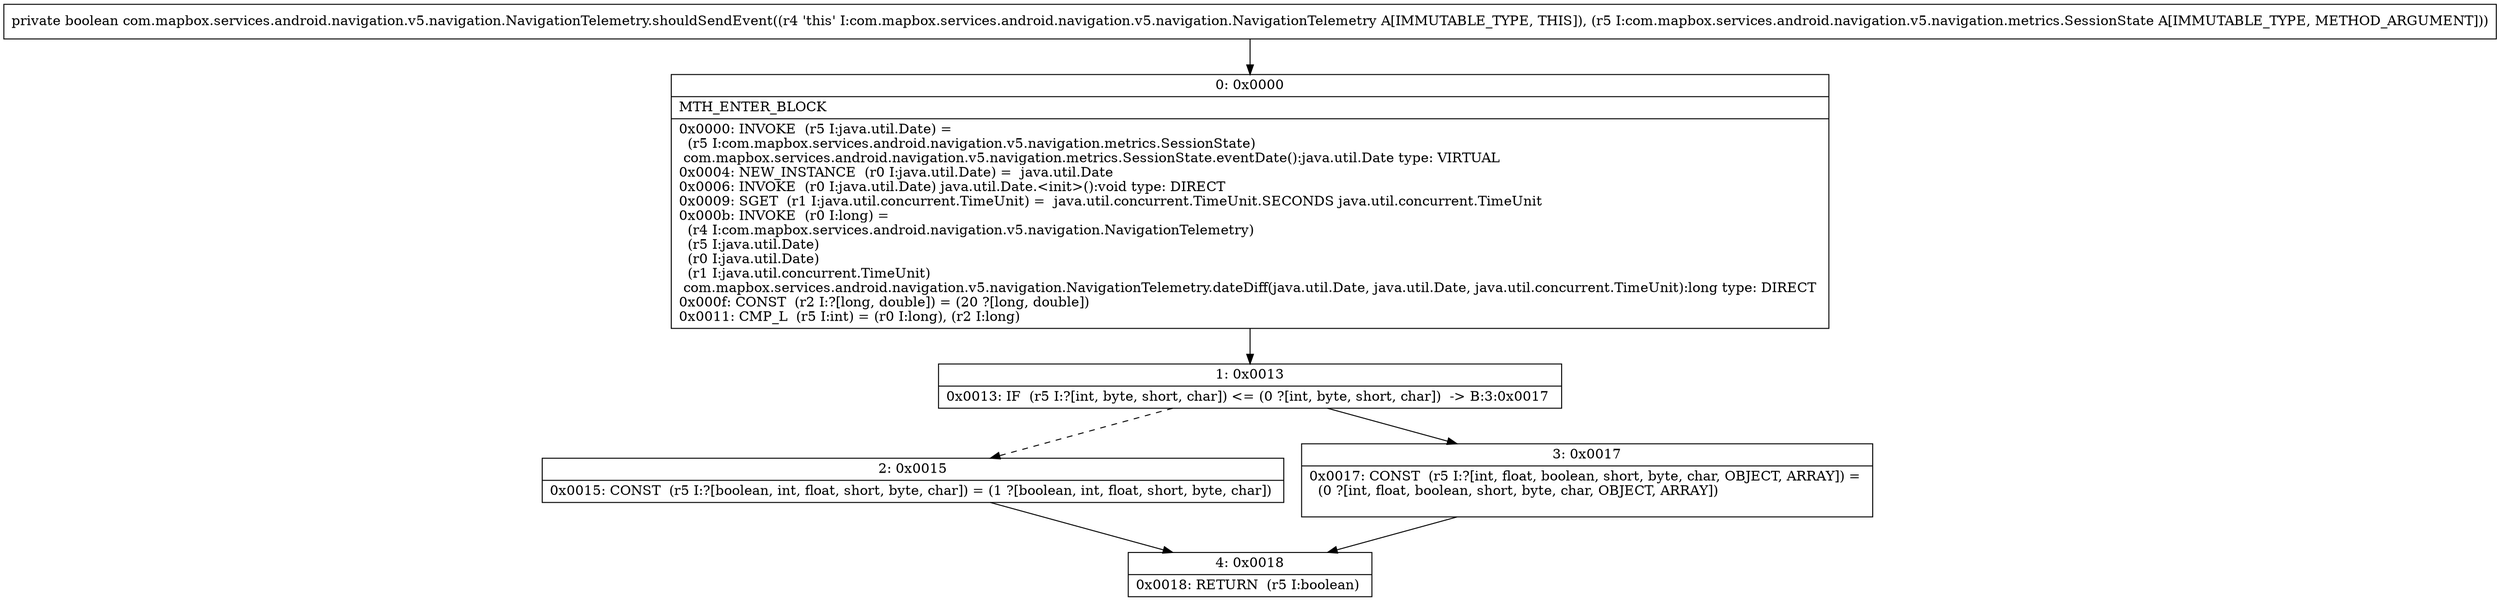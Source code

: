 digraph "CFG forcom.mapbox.services.android.navigation.v5.navigation.NavigationTelemetry.shouldSendEvent(Lcom\/mapbox\/services\/android\/navigation\/v5\/navigation\/metrics\/SessionState;)Z" {
Node_0 [shape=record,label="{0\:\ 0x0000|MTH_ENTER_BLOCK\l|0x0000: INVOKE  (r5 I:java.util.Date) = \l  (r5 I:com.mapbox.services.android.navigation.v5.navigation.metrics.SessionState)\l com.mapbox.services.android.navigation.v5.navigation.metrics.SessionState.eventDate():java.util.Date type: VIRTUAL \l0x0004: NEW_INSTANCE  (r0 I:java.util.Date) =  java.util.Date \l0x0006: INVOKE  (r0 I:java.util.Date) java.util.Date.\<init\>():void type: DIRECT \l0x0009: SGET  (r1 I:java.util.concurrent.TimeUnit) =  java.util.concurrent.TimeUnit.SECONDS java.util.concurrent.TimeUnit \l0x000b: INVOKE  (r0 I:long) = \l  (r4 I:com.mapbox.services.android.navigation.v5.navigation.NavigationTelemetry)\l  (r5 I:java.util.Date)\l  (r0 I:java.util.Date)\l  (r1 I:java.util.concurrent.TimeUnit)\l com.mapbox.services.android.navigation.v5.navigation.NavigationTelemetry.dateDiff(java.util.Date, java.util.Date, java.util.concurrent.TimeUnit):long type: DIRECT \l0x000f: CONST  (r2 I:?[long, double]) = (20 ?[long, double]) \l0x0011: CMP_L  (r5 I:int) = (r0 I:long), (r2 I:long) \l}"];
Node_1 [shape=record,label="{1\:\ 0x0013|0x0013: IF  (r5 I:?[int, byte, short, char]) \<= (0 ?[int, byte, short, char])  \-\> B:3:0x0017 \l}"];
Node_2 [shape=record,label="{2\:\ 0x0015|0x0015: CONST  (r5 I:?[boolean, int, float, short, byte, char]) = (1 ?[boolean, int, float, short, byte, char]) \l}"];
Node_3 [shape=record,label="{3\:\ 0x0017|0x0017: CONST  (r5 I:?[int, float, boolean, short, byte, char, OBJECT, ARRAY]) = \l  (0 ?[int, float, boolean, short, byte, char, OBJECT, ARRAY])\l \l}"];
Node_4 [shape=record,label="{4\:\ 0x0018|0x0018: RETURN  (r5 I:boolean) \l}"];
MethodNode[shape=record,label="{private boolean com.mapbox.services.android.navigation.v5.navigation.NavigationTelemetry.shouldSendEvent((r4 'this' I:com.mapbox.services.android.navigation.v5.navigation.NavigationTelemetry A[IMMUTABLE_TYPE, THIS]), (r5 I:com.mapbox.services.android.navigation.v5.navigation.metrics.SessionState A[IMMUTABLE_TYPE, METHOD_ARGUMENT])) }"];
MethodNode -> Node_0;
Node_0 -> Node_1;
Node_1 -> Node_2[style=dashed];
Node_1 -> Node_3;
Node_2 -> Node_4;
Node_3 -> Node_4;
}

